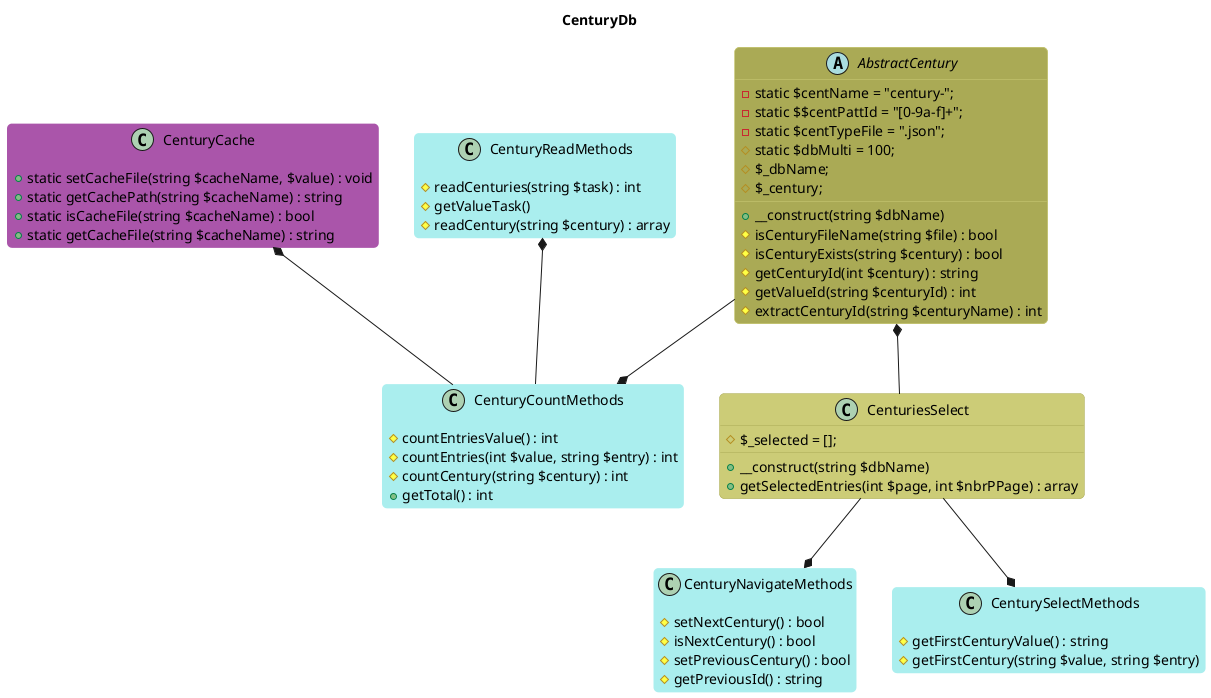 @startuml

title "CenturyDb"

skinparam packageStyle rectangle
skinparam roundCorner 10

abstract class AbstractCentury #AA5;line:CC7; {
    -static $centName = "century-";
    -static $$centPattId = "[0-9a-f]+";
    -static $centTypeFile = ".json";
    #static $dbMulti = 100;
    #$_dbName;
    #$_century;

    +__construct(string $dbName)
    #isCenturyFileName(string $file) : bool
    #isCenturyExists(string $century) : bool
    #getCenturyId(int $century) : string
    #getValueId(string $centuryId) : int
    #extractCenturyId(string $centuryName) : int
}

class CenturyCache #A5A;line:A5A; {
    +static setCacheFile(string $cacheName, $value) : void
    +static getCachePath(string $cacheName) : string
    +static isCacheFile(string $cacheName) : bool
    +static getCacheFile(string $cacheName) : string
}

class CenturyReadMethods #AEE;line:AEE; {
    #readCenturies(string $task) : int
    #getValueTask()
    #readCentury(string $century) : array
}

class CenturyCountMethods #AEE;line:AEE; {
    #countEntriesValue() : int
    #countEntries(int $value, string $entry) : int
    #countCentury(string $century) : int
    +getTotal() : int
}

CenturyCache *-- CenturyCountMethods
AbstractCentury --* CenturyCountMethods
CenturyReadMethods *-- CenturyCountMethods

class CenturiesSelect #CC7;line:AA5; {
    #$_selected = [];

    +__construct(string $dbName)
    +getSelectedEntries(int $page, int $nbrPPage) : array
}

AbstractCentury *-- CenturiesSelect

class CenturyNavigateMethods #AEE;line:AEE; {
    #setNextCentury() : bool
    #isNextCentury() : bool
    #setPreviousCentury() : bool
    #getPreviousId() : string
}

CenturiesSelect --* CenturyNavigateMethods

class CenturySelectMethods #AEE;line:AEE; {
    #getFirstCenturyValue() : string
    #getFirstCentury(string $value, string $entry)
}

CenturiesSelect --* CenturySelectMethods

@enduml
